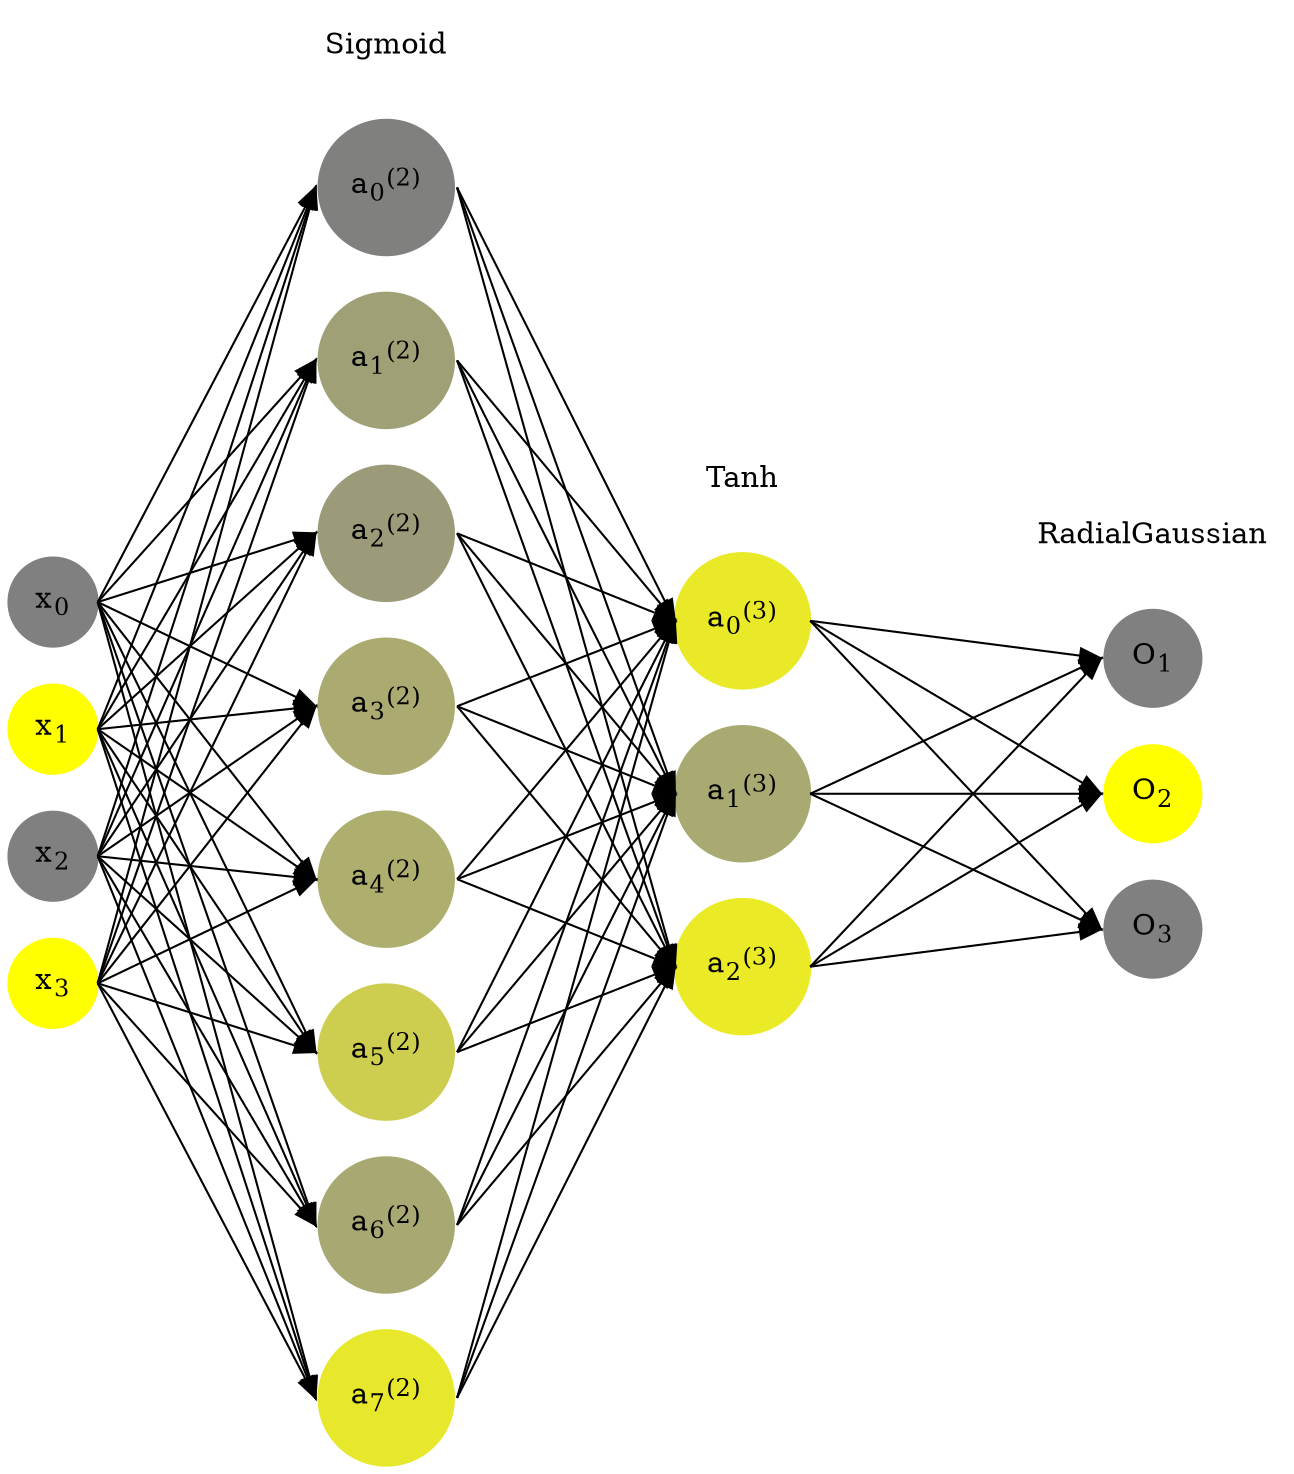 digraph G {
	rankdir = LR;
	splines=false;
	edge[style=invis];
	ranksep= 1.4;
	{
	node [shape=circle, color="0.1667, 0.0, 0.5", style=filled, fillcolor="0.1667, 0.0, 0.5"];
	x0 [label=<x<sub>0</sub>>];
	}
	{
	node [shape=circle, color="0.1667, 1.0, 1.0", style=filled, fillcolor="0.1667, 1.0, 1.0"];
	x1 [label=<x<sub>1</sub>>];
	}
	{
	node [shape=circle, color="0.1667, 0.0, 0.5", style=filled, fillcolor="0.1667, 0.0, 0.5"];
	x2 [label=<x<sub>2</sub>>];
	}
	{
	node [shape=circle, color="0.1667, 1.0, 1.0", style=filled, fillcolor="0.1667, 1.0, 1.0"];
	x3 [label=<x<sub>3</sub>>];
	}
	{
	node [shape=circle, color="0.1667, 0.004889, 0.502444", style=filled, fillcolor="0.1667, 0.004889, 0.502444"];
	a02 [label=<a<sub>0</sub><sup>(2)</sup>>];
	}
	{
	node [shape=circle, color="0.1667, 0.251949, 0.625975", style=filled, fillcolor="0.1667, 0.251949, 0.625975"];
	a12 [label=<a<sub>1</sub><sup>(2)</sup>>];
	}
	{
	node [shape=circle, color="0.1667, 0.217247, 0.608624", style=filled, fillcolor="0.1667, 0.217247, 0.608624"];
	a22 [label=<a<sub>2</sub><sup>(2)</sup>>];
	}
	{
	node [shape=circle, color="0.1667, 0.331225, 0.665613", style=filled, fillcolor="0.1667, 0.331225, 0.665613"];
	a32 [label=<a<sub>3</sub><sup>(2)</sup>>];
	}
	{
	node [shape=circle, color="0.1667, 0.361848, 0.680924", style=filled, fillcolor="0.1667, 0.361848, 0.680924"];
	a42 [label=<a<sub>4</sub><sup>(2)</sup>>];
	}
	{
	node [shape=circle, color="0.1667, 0.607477, 0.803738", style=filled, fillcolor="0.1667, 0.607477, 0.803738"];
	a52 [label=<a<sub>5</sub><sup>(2)</sup>>];
	}
	{
	node [shape=circle, color="0.1667, 0.314257, 0.657128", style=filled, fillcolor="0.1667, 0.314257, 0.657128"];
	a62 [label=<a<sub>6</sub><sup>(2)</sup>>];
	}
	{
	node [shape=circle, color="0.1667, 0.810033, 0.905017", style=filled, fillcolor="0.1667, 0.810033, 0.905017"];
	a72 [label=<a<sub>7</sub><sup>(2)</sup>>];
	}
	{
	node [shape=circle, color="0.1667, 0.825816, 0.912908", style=filled, fillcolor="0.1667, 0.825816, 0.912908"];
	a03 [label=<a<sub>0</sub><sup>(3)</sup>>];
	}
	{
	node [shape=circle, color="0.1667, 0.323242, 0.661621", style=filled, fillcolor="0.1667, 0.323242, 0.661621"];
	a13 [label=<a<sub>1</sub><sup>(3)</sup>>];
	}
	{
	node [shape=circle, color="0.1667, 0.830540, 0.915270", style=filled, fillcolor="0.1667, 0.830540, 0.915270"];
	a23 [label=<a<sub>2</sub><sup>(3)</sup>>];
	}
	{
	node [shape=circle, color="0.1667, 0.0, 0.5", style=filled, fillcolor="0.1667, 0.0, 0.5"];
	O1 [label=<O<sub>1</sub>>];
	}
	{
	node [shape=circle, color="0.1667, 1.0, 1.0", style=filled, fillcolor="0.1667, 1.0, 1.0"];
	O2 [label=<O<sub>2</sub>>];
	}
	{
	node [shape=circle, color="0.1667, 0.0, 0.5", style=filled, fillcolor="0.1667, 0.0, 0.5"];
	O3 [label=<O<sub>3</sub>>];
	}
	{
	rank=same;
	x0->x1->x2->x3;
	}
	{
	rank=same;
	a02->a12->a22->a32->a42->a52->a62->a72;
	}
	{
	rank=same;
	a03->a13->a23;
	}
	{
	rank=same;
	O1->O2->O3;
	}
	l1 [shape=plaintext,label="Sigmoid"];
	l1->a02;
	{rank=same; l1;a02};
	l2 [shape=plaintext,label="Tanh"];
	l2->a03;
	{rank=same; l2;a03};
	l3 [shape=plaintext,label="RadialGaussian"];
	l3->O1;
	{rank=same; l3;O1};
edge[style=solid, tailport=e, headport=w];
	{x0;x1;x2;x3} -> {a02;a12;a22;a32;a42;a52;a62;a72};
	{a02;a12;a22;a32;a42;a52;a62;a72} -> {a03;a13;a23};
	{a03;a13;a23} -> {O1,O2,O3};
}